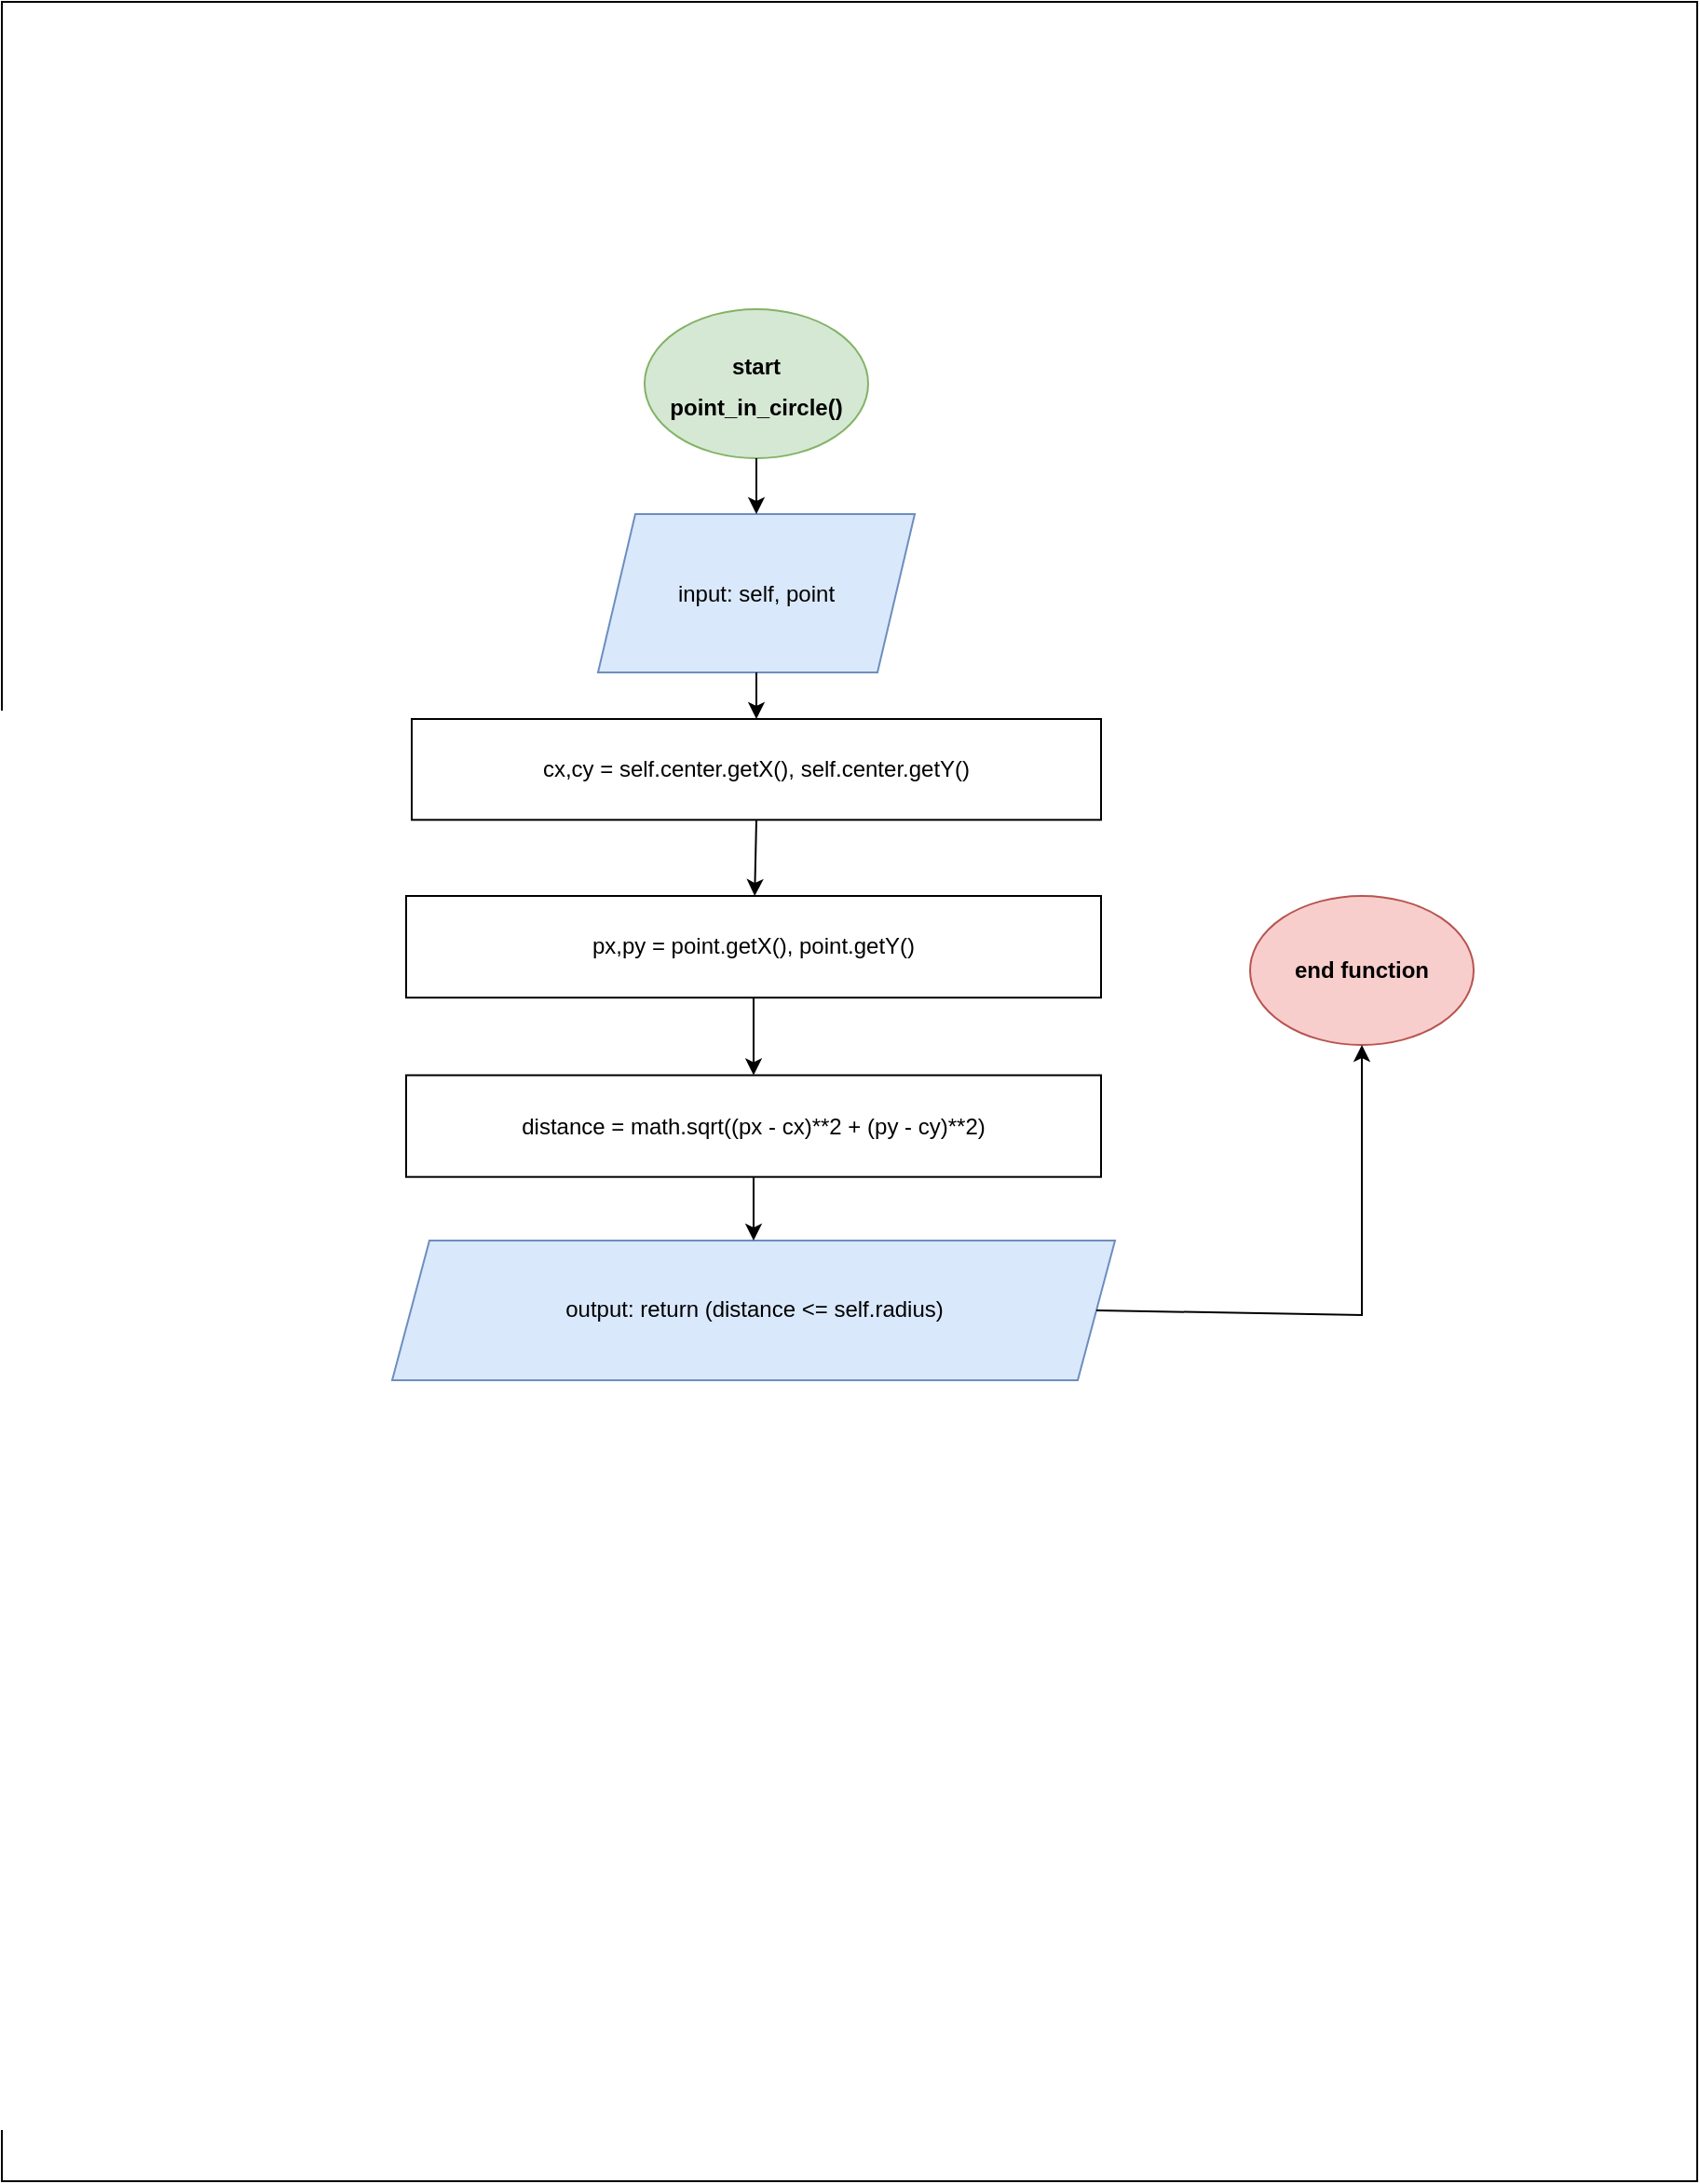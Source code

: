 <mxfile version="20.6.2" type="device"><diagram id="2bv6Jq16C3Ae_SHoIf9n" name="Side-1"><mxGraphModel dx="2934" dy="908" grid="1" gridSize="10" guides="1" tooltips="1" connect="1" arrows="1" fold="1" page="1" pageScale="1" pageWidth="827" pageHeight="1169" math="0" shadow="0"><root><mxCell id="0"/><mxCell id="1" parent="0"/><mxCell id="OI7JJokAJQQq_L28AA4S-2" value="" style="rounded=0;whiteSpace=wrap;html=1;" vertex="1" parent="1"><mxGeometry x="-920" y="45" width="910" height="1170" as="geometry"/></mxCell><mxCell id="OI7JJokAJQQq_L28AA4S-3" value="&lt;font style=&quot;font-size: 12px;&quot;&gt;&lt;b&gt;start&lt;br&gt;point_in_circle()&lt;br&gt;&lt;/b&gt;&lt;/font&gt;" style="ellipse;whiteSpace=wrap;html=1;fontSize=18;fillColor=#d5e8d4;strokeColor=#82b366;" vertex="1" parent="1"><mxGeometry x="-575" y="210" width="120" height="80" as="geometry"/></mxCell><mxCell id="OI7JJokAJQQq_L28AA4S-4" value="input: self, point" style="shape=parallelogram;perimeter=parallelogramPerimeter;whiteSpace=wrap;html=1;fixedSize=1;fontSize=12;fillColor=#dae8fc;strokeColor=#6c8ebf;" vertex="1" parent="1"><mxGeometry x="-600" y="320" width="170" height="85" as="geometry"/></mxCell><mxCell id="OI7JJokAJQQq_L28AA4S-5" value="cx,cy = self.center.getX(), self.center.getY()" style="rounded=0;whiteSpace=wrap;html=1;fontSize=12;" vertex="1" parent="1"><mxGeometry x="-700" y="430" width="370" height="54.15" as="geometry"/></mxCell><mxCell id="OI7JJokAJQQq_L28AA4S-6" value="" style="endArrow=classic;html=1;rounded=0;fontSize=12;" edge="1" parent="1" source="OI7JJokAJQQq_L28AA4S-4" target="OI7JJokAJQQq_L28AA4S-5"><mxGeometry width="50" height="50" relative="1" as="geometry"><mxPoint x="-505" y="395" as="sourcePoint"/><mxPoint x="-495" y="320" as="targetPoint"/></mxGeometry></mxCell><mxCell id="OI7JJokAJQQq_L28AA4S-7" value="px,py = point.getX(), point.getY()" style="rounded=0;whiteSpace=wrap;html=1;fontSize=12;" vertex="1" parent="1"><mxGeometry x="-703" y="525" width="373" height="54.59" as="geometry"/></mxCell><mxCell id="OI7JJokAJQQq_L28AA4S-8" value="" style="endArrow=classic;html=1;rounded=0;fontSize=12;exitX=0.5;exitY=1;exitDx=0;exitDy=0;" edge="1" parent="1" target="OI7JJokAJQQq_L28AA4S-7" source="OI7JJokAJQQq_L28AA4S-5"><mxGeometry width="50" height="50" relative="1" as="geometry"><mxPoint x="-496.891" y="482" as="sourcePoint"/><mxPoint x="-495" y="414.5" as="targetPoint"/></mxGeometry></mxCell><mxCell id="OI7JJokAJQQq_L28AA4S-9" value="distance = math.sqrt((px - cx)**2 + (py - cy)**2)" style="rounded=0;whiteSpace=wrap;html=1;fontSize=12;" vertex="1" parent="1"><mxGeometry x="-703" y="621.25" width="373" height="54.59" as="geometry"/></mxCell><mxCell id="OI7JJokAJQQq_L28AA4S-10" value="" style="endArrow=classic;html=1;rounded=0;fontSize=12;exitX=0.5;exitY=1;exitDx=0;exitDy=0;" edge="1" parent="1" target="OI7JJokAJQQq_L28AA4S-9" source="OI7JJokAJQQq_L28AA4S-7"><mxGeometry width="50" height="50" relative="1" as="geometry"><mxPoint x="-496.891" y="578.75" as="sourcePoint"/><mxPoint x="-495" y="511.25" as="targetPoint"/></mxGeometry></mxCell><mxCell id="OI7JJokAJQQq_L28AA4S-11" value="" style="endArrow=classic;html=1;rounded=0;exitX=0.5;exitY=1;exitDx=0;exitDy=0;entryX=0.5;entryY=0;entryDx=0;entryDy=0;" edge="1" parent="1" source="OI7JJokAJQQq_L28AA4S-3" target="OI7JJokAJQQq_L28AA4S-4"><mxGeometry width="50" height="50" relative="1" as="geometry"><mxPoint x="-240" y="490" as="sourcePoint"/><mxPoint x="-190" y="440" as="targetPoint"/></mxGeometry></mxCell><mxCell id="OI7JJokAJQQq_L28AA4S-12" value="output: return (distance &amp;lt;= self.radius)" style="shape=parallelogram;perimeter=parallelogramPerimeter;whiteSpace=wrap;html=1;fixedSize=1;fontSize=12;fillColor=#dae8fc;strokeColor=#6c8ebf;" vertex="1" parent="1"><mxGeometry x="-710.5" y="710" width="388" height="74.95" as="geometry"/></mxCell><mxCell id="OI7JJokAJQQq_L28AA4S-13" value="" style="endArrow=classic;html=1;rounded=0;exitX=0.5;exitY=1;exitDx=0;exitDy=0;entryX=0.5;entryY=0;entryDx=0;entryDy=0;" edge="1" parent="1" source="OI7JJokAJQQq_L28AA4S-9" target="OI7JJokAJQQq_L28AA4S-12"><mxGeometry width="50" height="50" relative="1" as="geometry"><mxPoint x="-240" y="600" as="sourcePoint"/><mxPoint x="-190" y="550" as="targetPoint"/></mxGeometry></mxCell><mxCell id="OI7JJokAJQQq_L28AA4S-14" value="&lt;b&gt;end function&lt;/b&gt;" style="ellipse;whiteSpace=wrap;html=1;fontSize=12;fillColor=#f8cecc;strokeColor=#b85450;" vertex="1" parent="1"><mxGeometry x="-250" y="525" width="120" height="80" as="geometry"/></mxCell><mxCell id="OI7JJokAJQQq_L28AA4S-15" value="" style="endArrow=classic;html=1;rounded=0;exitX=1;exitY=0.5;exitDx=0;exitDy=0;entryX=0.5;entryY=1;entryDx=0;entryDy=0;" edge="1" parent="1" source="OI7JJokAJQQq_L28AA4S-12" target="OI7JJokAJQQq_L28AA4S-14"><mxGeometry width="50" height="50" relative="1" as="geometry"><mxPoint x="-240" y="710" as="sourcePoint"/><mxPoint x="-150" y="590" as="targetPoint"/><Array as="points"><mxPoint x="-190" y="750"/></Array></mxGeometry></mxCell></root></mxGraphModel></diagram></mxfile>